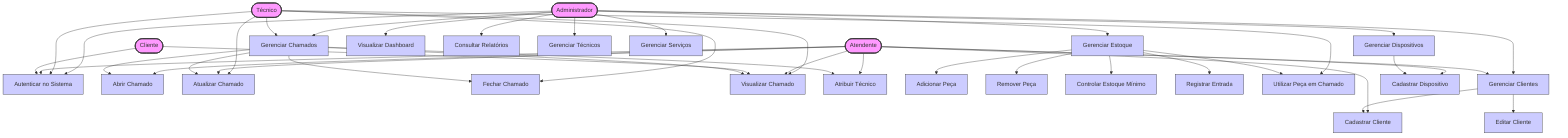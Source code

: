 flowchart TD
    %% Atores
    admin(["Administrador"])
    tecnico(["Técnico"])
    atendente(["Atendente"])
    cliente(["Cliente"])

    %% Casos de Uso
    autenticar["Autenticar no Sistema"]
    
    %% Chamados
    gerenciarChamados["Gerenciar Chamados"]
    criarChamado["Abrir Chamado"]
    atualizarChamado["Atualizar Chamado"]
    fecharChamado["Fechar Chamado"]
    visualizarChamado["Visualizar Chamado"]
    atribuirTecnico["Atribuir Técnico"]
    
    %% Estoque
    gerenciarEstoque["Gerenciar Estoque"]
    adicionarPeca["Adicionar Peça"]
    removerPeca["Remover Peça"]
    controlarEstoque["Controlar Estoque Mínimo"]
    registrarEntrada["Registrar Entrada"]
    utilizarPeca["Utilizar Peça em Chamado"]
    
    %% Clientes
    gerenciarClientes["Gerenciar Clientes"]
    cadastrarCliente["Cadastrar Cliente"]
    editarCliente["Editar Cliente"]
    
    %% Dispositivos
    gerenciarDispositivos["Gerenciar Dispositivos"]
    cadastrarDispositivo["Cadastrar Dispositivo"]
    
    %% Dashboard
    visualizarDashboard["Visualizar Dashboard"]
    consultarRelatórios["Consultar Relatórios"]
    
    %% Técnicos
    gerenciarTecnicos["Gerenciar Técnicos"]
    
    %% Serviços
    gerenciarServicos["Gerenciar Serviços"]
    
    %% Relações
    admin --> autenticar
    tecnico --> autenticar
    atendente --> autenticar
    cliente --> autenticar
    
    admin --> gerenciarChamados
    admin --> gerenciarEstoque
    admin --> gerenciarClientes
    admin --> gerenciarDispositivos
    admin --> visualizarDashboard
    admin --> consultarRelatórios
    admin --> gerenciarTecnicos
    admin --> gerenciarServicos
    
    tecnico --> gerenciarChamados
    tecnico --> visualizarChamado
    tecnico --> atualizarChamado
    tecnico --> fecharChamado
    tecnico --> utilizarPeca
    
    atendente --> criarChamado
    atendente --> visualizarChamado
    atendente --> atualizarChamado
    atendente --> atribuirTecnico
    atendente --> gerenciarClientes
    atendente --> cadastrarCliente
    atendente --> cadastrarDispositivo
    
    cliente --> visualizarChamado
    
    %% Relacionamentos de inclusão
    gerenciarChamados --> criarChamado
    gerenciarChamados --> atualizarChamado
    gerenciarChamados --> fecharChamado
    gerenciarChamados --> visualizarChamado
    gerenciarChamados --> atribuirTecnico
    
    gerenciarEstoque --> adicionarPeca
    gerenciarEstoque --> removerPeca
    gerenciarEstoque --> controlarEstoque
    gerenciarEstoque --> registrarEntrada
    gerenciarEstoque --> utilizarPeca
    
    gerenciarClientes --> cadastrarCliente
    gerenciarClientes --> editarCliente
    
    gerenciarDispositivos --> cadastrarDispositivo

    %% Estilo
    classDef actor fill:#f9f,stroke:#333,stroke-width:2px
    class admin,tecnico,atendente,cliente actor
    classDef usecase fill:#ccf,stroke:#333,stroke-width:1px
    class autenticar,gerenciarChamados,criarChamado,atualizarChamado,fecharChamado,visualizarChamado,atribuirTecnico,gerenciarEstoque,adicionarPeca,removerPeca,controlarEstoque,registrarEntrada,utilizarPeca,gerenciarClientes,cadastrarCliente,editarCliente,gerenciarDispositivos,cadastrarDispositivo,visualizarDashboard,consultarRelatórios,gerenciarTecnicos,gerenciarServicos usecase